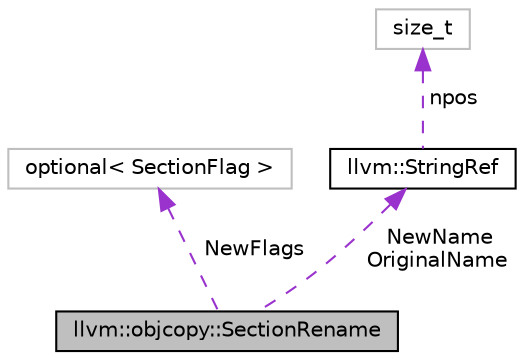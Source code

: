digraph "llvm::objcopy::SectionRename"
{
 // LATEX_PDF_SIZE
  bgcolor="transparent";
  edge [fontname="Helvetica",fontsize="10",labelfontname="Helvetica",labelfontsize="10"];
  node [fontname="Helvetica",fontsize="10",shape=record];
  Node1 [label="llvm::objcopy::SectionRename",height=0.2,width=0.4,color="black", fillcolor="grey75", style="filled", fontcolor="black",tooltip=" "];
  Node2 -> Node1 [dir="back",color="darkorchid3",fontsize="10",style="dashed",label=" NewFlags" ,fontname="Helvetica"];
  Node2 [label="optional\< SectionFlag \>",height=0.2,width=0.4,color="grey75",tooltip=" "];
  Node3 -> Node1 [dir="back",color="darkorchid3",fontsize="10",style="dashed",label=" NewName\nOriginalName" ,fontname="Helvetica"];
  Node3 [label="llvm::StringRef",height=0.2,width=0.4,color="black",URL="$classllvm_1_1StringRef.html",tooltip="StringRef - Represent a constant reference to a string, i.e."];
  Node4 -> Node3 [dir="back",color="darkorchid3",fontsize="10",style="dashed",label=" npos" ,fontname="Helvetica"];
  Node4 [label="size_t",height=0.2,width=0.4,color="grey75",tooltip=" "];
}
